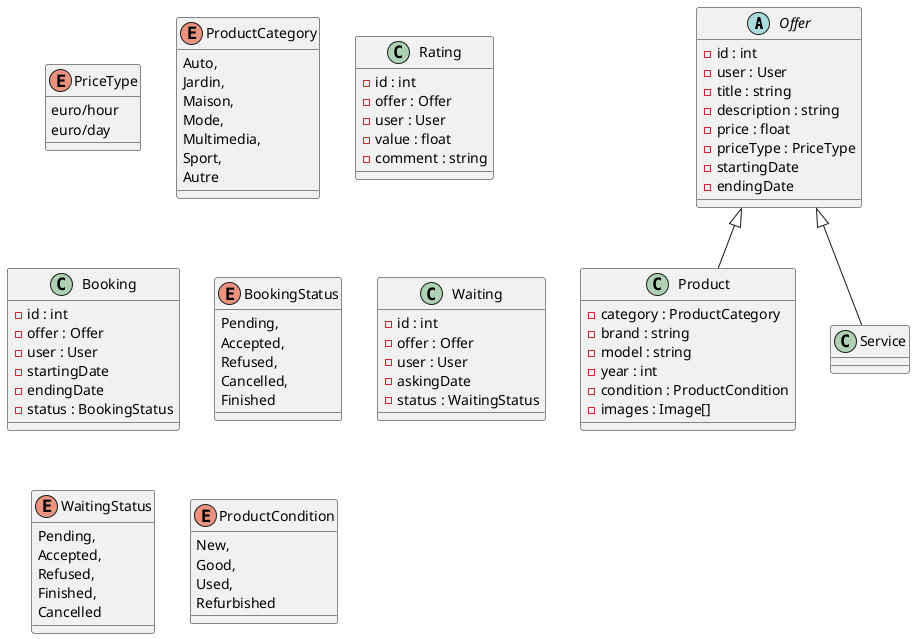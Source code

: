 @startuml

abstract class Offer {
    - id : int
    - user : User
    - title : string
    - description : string
    - price : float
    - priceType : PriceType
    - startingDate
    - endingDate
}

enum PriceType {
    euro/hour
    euro/day
}


class Product extends Offer {
    - category : ProductCategory
    - brand : string
    - model : string
    - year : int
    - condition : ProductCondition
    - images : Image[]
}

enum ProductCategory {
    Auto,
    Jardin,
    Maison,
    Mode,
    Multimedia,
    Sport,
    Autre
}

class Service extends Offer {

}

class Rating {
    - id : int
    - offer : Offer
    - user : User
    - value : float
    - comment : string
}


class Booking {
    - id : int
    - offer : Offer
    - user : User
    - startingDate
    - endingDate
    - status : BookingStatus
}

enum BookingStatus {
    Pending,
    Accepted,
    Refused,
    Cancelled,
    Finished
}

class Waiting {
    - id : int
    - offer : Offer
    - user : User
    - askingDate
    - status : WaitingStatus
}

enum WaitingStatus {
    Pending,
    Accepted,
    Refused,
    Finished,
    Cancelled
}

enum ProductCondition {
    New,
    Good,
    Used,
    Refurbished
}


@enduml